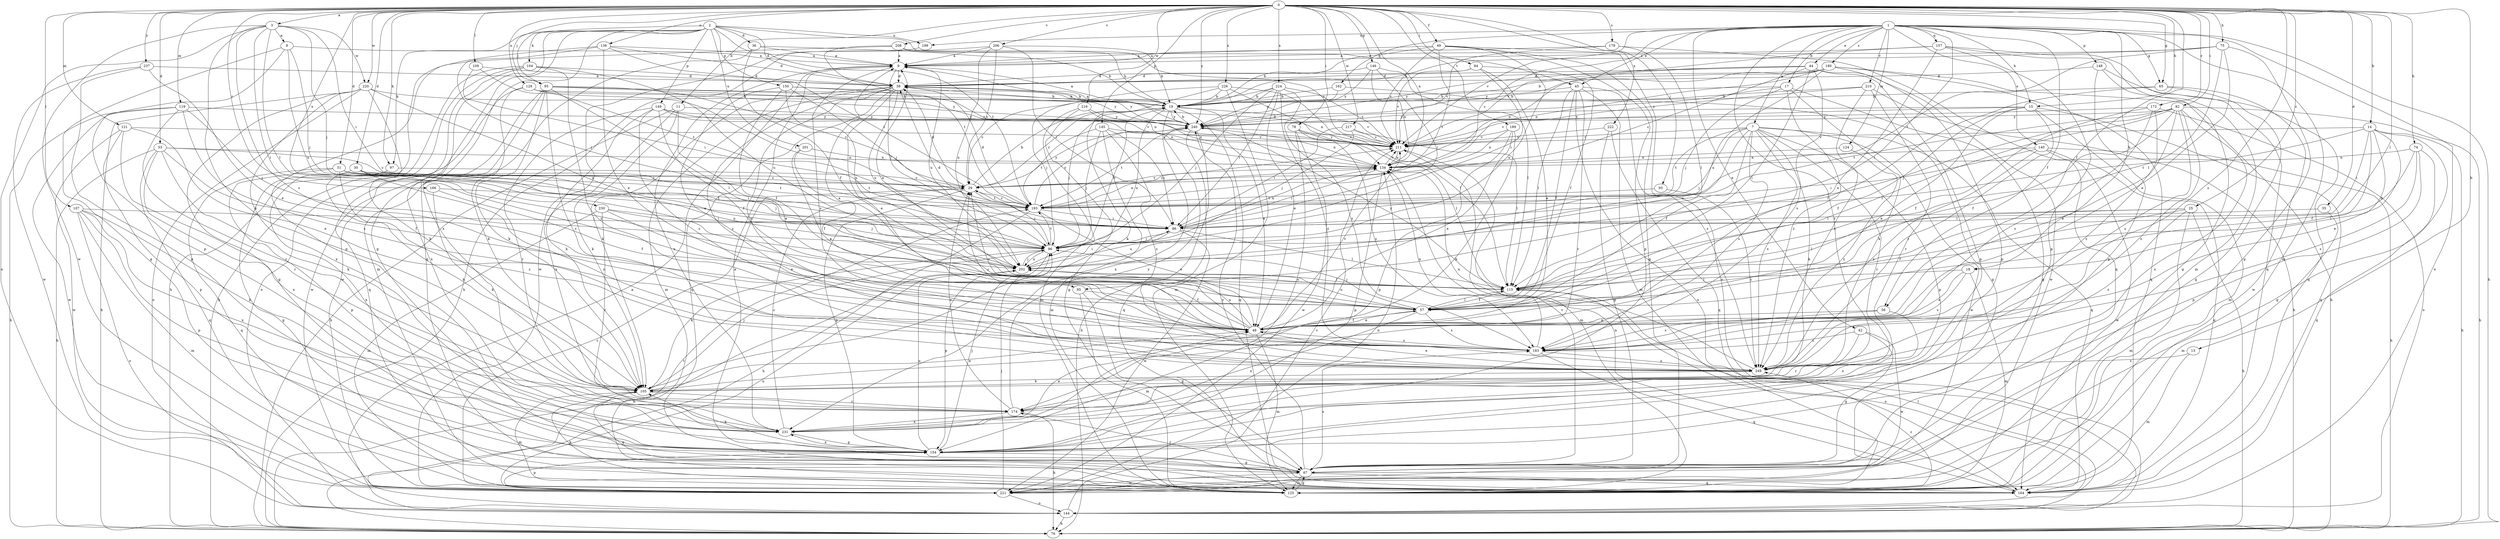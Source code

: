 strict digraph  {
0;
1;
2;
3;
7;
8;
9;
11;
13;
14;
15;
17;
18;
19;
25;
29;
30;
31;
33;
35;
36;
38;
42;
44;
45;
48;
49;
56;
57;
65;
67;
74;
75;
76;
78;
82;
84;
85;
86;
93;
95;
96;
97;
104;
105;
107;
109;
115;
119;
121;
124;
125;
129;
134;
136;
140;
144;
145;
146;
148;
149;
150;
154;
157;
162;
164;
166;
172;
174;
179;
180;
183;
189;
193;
199;
201;
202;
206;
208;
210;
211;
216;
217;
220;
221;
222;
224;
226;
230;
231;
237;
240;
249;
0 -> 3  [label=a];
0 -> 11  [label=b];
0 -> 13  [label=b];
0 -> 14  [label=b];
0 -> 15  [label=b];
0 -> 25  [label=c];
0 -> 30  [label=d];
0 -> 31  [label=d];
0 -> 33  [label=d];
0 -> 35  [label=d];
0 -> 49  [label=f];
0 -> 56  [label=f];
0 -> 65  [label=g];
0 -> 74  [label=h];
0 -> 75  [label=h];
0 -> 78  [label=i];
0 -> 82  [label=i];
0 -> 84  [label=i];
0 -> 93  [label=j];
0 -> 95  [label=j];
0 -> 97  [label=k];
0 -> 107  [label=l];
0 -> 109  [label=l];
0 -> 115  [label=l];
0 -> 119  [label=m];
0 -> 121  [label=m];
0 -> 129  [label=n];
0 -> 134  [label=n];
0 -> 136  [label=o];
0 -> 145  [label=p];
0 -> 146  [label=p];
0 -> 166  [label=r];
0 -> 172  [label=r];
0 -> 179  [label=s];
0 -> 189  [label=t];
0 -> 206  [label=v];
0 -> 208  [label=v];
0 -> 216  [label=w];
0 -> 217  [label=w];
0 -> 220  [label=w];
0 -> 222  [label=x];
0 -> 224  [label=x];
0 -> 226  [label=x];
0 -> 230  [label=x];
0 -> 237  [label=y];
0 -> 240  [label=y];
0 -> 249  [label=z];
1 -> 7  [label=a];
1 -> 15  [label=b];
1 -> 17  [label=b];
1 -> 18  [label=b];
1 -> 29  [label=c];
1 -> 42  [label=e];
1 -> 44  [label=e];
1 -> 45  [label=e];
1 -> 56  [label=f];
1 -> 65  [label=g];
1 -> 76  [label=h];
1 -> 85  [label=i];
1 -> 124  [label=m];
1 -> 125  [label=m];
1 -> 140  [label=o];
1 -> 144  [label=o];
1 -> 148  [label=p];
1 -> 157  [label=q];
1 -> 162  [label=q];
1 -> 174  [label=r];
1 -> 180  [label=s];
1 -> 199  [label=u];
1 -> 210  [label=v];
1 -> 211  [label=v];
2 -> 36  [label=d];
2 -> 38  [label=d];
2 -> 45  [label=e];
2 -> 67  [label=g];
2 -> 95  [label=j];
2 -> 97  [label=k];
2 -> 104  [label=k];
2 -> 149  [label=p];
2 -> 150  [label=p];
2 -> 164  [label=q];
2 -> 193  [label=t];
2 -> 199  [label=u];
2 -> 201  [label=u];
2 -> 231  [label=x];
3 -> 8  [label=a];
3 -> 85  [label=i];
3 -> 86  [label=i];
3 -> 96  [label=j];
3 -> 105  [label=k];
3 -> 115  [label=l];
3 -> 144  [label=o];
3 -> 183  [label=s];
3 -> 220  [label=w];
3 -> 221  [label=w];
7 -> 57  [label=f];
7 -> 96  [label=j];
7 -> 105  [label=k];
7 -> 154  [label=p];
7 -> 164  [label=q];
7 -> 174  [label=r];
7 -> 183  [label=s];
7 -> 193  [label=t];
7 -> 202  [label=u];
7 -> 211  [label=v];
7 -> 221  [label=w];
7 -> 249  [label=z];
8 -> 9  [label=a];
8 -> 67  [label=g];
8 -> 96  [label=j];
8 -> 154  [label=p];
8 -> 202  [label=u];
9 -> 38  [label=d];
9 -> 96  [label=j];
9 -> 183  [label=s];
9 -> 202  [label=u];
9 -> 231  [label=x];
11 -> 48  [label=e];
11 -> 76  [label=h];
11 -> 105  [label=k];
11 -> 231  [label=x];
11 -> 240  [label=y];
13 -> 125  [label=m];
13 -> 249  [label=z];
14 -> 18  [label=b];
14 -> 48  [label=e];
14 -> 57  [label=f];
14 -> 67  [label=g];
14 -> 76  [label=h];
14 -> 86  [label=i];
14 -> 193  [label=t];
14 -> 211  [label=v];
15 -> 48  [label=e];
15 -> 57  [label=f];
15 -> 125  [label=m];
15 -> 164  [label=q];
15 -> 211  [label=v];
15 -> 240  [label=y];
15 -> 249  [label=z];
17 -> 19  [label=b];
17 -> 67  [label=g];
17 -> 96  [label=j];
17 -> 105  [label=k];
17 -> 240  [label=y];
17 -> 249  [label=z];
18 -> 48  [label=e];
18 -> 115  [label=l];
18 -> 125  [label=m];
18 -> 183  [label=s];
19 -> 9  [label=a];
19 -> 29  [label=c];
19 -> 48  [label=e];
19 -> 96  [label=j];
19 -> 164  [label=q];
19 -> 202  [label=u];
19 -> 211  [label=v];
19 -> 231  [label=x];
19 -> 240  [label=y];
25 -> 57  [label=f];
25 -> 76  [label=h];
25 -> 86  [label=i];
25 -> 115  [label=l];
25 -> 125  [label=m];
25 -> 249  [label=z];
29 -> 19  [label=b];
29 -> 38  [label=d];
29 -> 96  [label=j];
29 -> 154  [label=p];
29 -> 193  [label=t];
29 -> 240  [label=y];
30 -> 29  [label=c];
30 -> 193  [label=t];
30 -> 202  [label=u];
30 -> 231  [label=x];
30 -> 249  [label=z];
31 -> 29  [label=c];
31 -> 86  [label=i];
31 -> 96  [label=j];
31 -> 154  [label=p];
31 -> 164  [label=q];
31 -> 193  [label=t];
31 -> 249  [label=z];
33 -> 29  [label=c];
33 -> 57  [label=f];
33 -> 76  [label=h];
33 -> 105  [label=k];
33 -> 134  [label=n];
33 -> 164  [label=q];
33 -> 231  [label=x];
35 -> 86  [label=i];
35 -> 125  [label=m];
36 -> 9  [label=a];
36 -> 19  [label=b];
36 -> 57  [label=f];
36 -> 125  [label=m];
38 -> 19  [label=b];
38 -> 48  [label=e];
38 -> 105  [label=k];
38 -> 125  [label=m];
38 -> 164  [label=q];
38 -> 183  [label=s];
38 -> 202  [label=u];
38 -> 240  [label=y];
38 -> 249  [label=z];
42 -> 67  [label=g];
42 -> 174  [label=r];
42 -> 183  [label=s];
42 -> 221  [label=w];
44 -> 29  [label=c];
44 -> 38  [label=d];
44 -> 115  [label=l];
44 -> 134  [label=n];
44 -> 154  [label=p];
44 -> 183  [label=s];
44 -> 221  [label=w];
44 -> 240  [label=y];
45 -> 19  [label=b];
45 -> 57  [label=f];
45 -> 115  [label=l];
45 -> 125  [label=m];
45 -> 144  [label=o];
45 -> 174  [label=r];
45 -> 249  [label=z];
48 -> 9  [label=a];
48 -> 29  [label=c];
48 -> 57  [label=f];
48 -> 125  [label=m];
48 -> 183  [label=s];
48 -> 202  [label=u];
48 -> 211  [label=v];
49 -> 9  [label=a];
49 -> 19  [label=b];
49 -> 67  [label=g];
49 -> 144  [label=o];
49 -> 154  [label=p];
49 -> 193  [label=t];
49 -> 202  [label=u];
49 -> 211  [label=v];
56 -> 48  [label=e];
56 -> 183  [label=s];
56 -> 231  [label=x];
57 -> 48  [label=e];
57 -> 96  [label=j];
57 -> 115  [label=l];
57 -> 183  [label=s];
57 -> 202  [label=u];
57 -> 231  [label=x];
65 -> 19  [label=b];
65 -> 57  [label=f];
65 -> 67  [label=g];
65 -> 221  [label=w];
67 -> 9  [label=a];
67 -> 125  [label=m];
67 -> 164  [label=q];
67 -> 174  [label=r];
67 -> 183  [label=s];
67 -> 211  [label=v];
67 -> 221  [label=w];
67 -> 240  [label=y];
74 -> 115  [label=l];
74 -> 134  [label=n];
74 -> 154  [label=p];
74 -> 164  [label=q];
74 -> 183  [label=s];
75 -> 9  [label=a];
75 -> 19  [label=b];
75 -> 48  [label=e];
75 -> 67  [label=g];
75 -> 115  [label=l];
75 -> 193  [label=t];
78 -> 115  [label=l];
78 -> 183  [label=s];
78 -> 211  [label=v];
78 -> 221  [label=w];
78 -> 231  [label=x];
82 -> 48  [label=e];
82 -> 57  [label=f];
82 -> 76  [label=h];
82 -> 96  [label=j];
82 -> 115  [label=l];
82 -> 183  [label=s];
82 -> 193  [label=t];
82 -> 231  [label=x];
82 -> 240  [label=y];
82 -> 249  [label=z];
84 -> 38  [label=d];
84 -> 48  [label=e];
84 -> 57  [label=f];
84 -> 86  [label=i];
84 -> 211  [label=v];
85 -> 57  [label=f];
85 -> 67  [label=g];
85 -> 125  [label=m];
86 -> 96  [label=j];
86 -> 115  [label=l];
86 -> 134  [label=n];
86 -> 202  [label=u];
86 -> 221  [label=w];
93 -> 193  [label=t];
93 -> 249  [label=z];
95 -> 19  [label=b];
95 -> 29  [label=c];
95 -> 105  [label=k];
95 -> 115  [label=l];
95 -> 211  [label=v];
95 -> 221  [label=w];
95 -> 231  [label=x];
95 -> 240  [label=y];
95 -> 249  [label=z];
96 -> 19  [label=b];
96 -> 38  [label=d];
96 -> 105  [label=k];
96 -> 154  [label=p];
96 -> 193  [label=t];
96 -> 202  [label=u];
97 -> 29  [label=c];
97 -> 67  [label=g];
97 -> 105  [label=k];
104 -> 38  [label=d];
104 -> 76  [label=h];
104 -> 144  [label=o];
104 -> 202  [label=u];
104 -> 221  [label=w];
104 -> 249  [label=z];
105 -> 48  [label=e];
105 -> 96  [label=j];
105 -> 125  [label=m];
105 -> 164  [label=q];
105 -> 174  [label=r];
107 -> 86  [label=i];
107 -> 105  [label=k];
107 -> 125  [label=m];
107 -> 144  [label=o];
107 -> 154  [label=p];
107 -> 231  [label=x];
109 -> 38  [label=d];
109 -> 86  [label=i];
109 -> 193  [label=t];
115 -> 9  [label=a];
115 -> 57  [label=f];
115 -> 144  [label=o];
115 -> 240  [label=y];
119 -> 76  [label=h];
119 -> 96  [label=j];
119 -> 174  [label=r];
119 -> 183  [label=s];
119 -> 221  [label=w];
119 -> 240  [label=y];
121 -> 48  [label=e];
121 -> 154  [label=p];
121 -> 174  [label=r];
121 -> 211  [label=v];
121 -> 221  [label=w];
124 -> 134  [label=n];
124 -> 249  [label=z];
125 -> 67  [label=g];
125 -> 105  [label=k];
125 -> 249  [label=z];
129 -> 19  [label=b];
129 -> 105  [label=k];
129 -> 164  [label=q];
129 -> 193  [label=t];
129 -> 240  [label=y];
134 -> 29  [label=c];
134 -> 86  [label=i];
134 -> 154  [label=p];
134 -> 211  [label=v];
136 -> 9  [label=a];
136 -> 38  [label=d];
136 -> 48  [label=e];
136 -> 76  [label=h];
136 -> 96  [label=j];
136 -> 193  [label=t];
140 -> 76  [label=h];
140 -> 86  [label=i];
140 -> 134  [label=n];
140 -> 164  [label=q];
140 -> 221  [label=w];
140 -> 249  [label=z];
144 -> 9  [label=a];
144 -> 76  [label=h];
144 -> 115  [label=l];
144 -> 193  [label=t];
144 -> 211  [label=v];
145 -> 86  [label=i];
145 -> 96  [label=j];
145 -> 125  [label=m];
145 -> 193  [label=t];
145 -> 211  [label=v];
145 -> 249  [label=z];
146 -> 38  [label=d];
146 -> 86  [label=i];
146 -> 115  [label=l];
146 -> 134  [label=n];
146 -> 240  [label=y];
148 -> 38  [label=d];
148 -> 67  [label=g];
148 -> 154  [label=p];
148 -> 164  [label=q];
149 -> 57  [label=f];
149 -> 105  [label=k];
149 -> 134  [label=n];
149 -> 174  [label=r];
149 -> 183  [label=s];
149 -> 211  [label=v];
149 -> 240  [label=y];
150 -> 19  [label=b];
150 -> 48  [label=e];
150 -> 57  [label=f];
150 -> 86  [label=i];
150 -> 134  [label=n];
150 -> 202  [label=u];
154 -> 67  [label=g];
154 -> 96  [label=j];
154 -> 105  [label=k];
154 -> 202  [label=u];
154 -> 231  [label=x];
157 -> 9  [label=a];
157 -> 48  [label=e];
157 -> 125  [label=m];
157 -> 154  [label=p];
157 -> 164  [label=q];
157 -> 211  [label=v];
162 -> 19  [label=b];
162 -> 67  [label=g];
162 -> 240  [label=y];
164 -> 134  [label=n];
166 -> 57  [label=f];
166 -> 105  [label=k];
166 -> 193  [label=t];
172 -> 57  [label=f];
172 -> 144  [label=o];
172 -> 183  [label=s];
172 -> 240  [label=y];
172 -> 249  [label=z];
174 -> 29  [label=c];
174 -> 76  [label=h];
174 -> 231  [label=x];
174 -> 240  [label=y];
179 -> 9  [label=a];
179 -> 115  [label=l];
179 -> 164  [label=q];
179 -> 211  [label=v];
180 -> 19  [label=b];
180 -> 38  [label=d];
180 -> 76  [label=h];
180 -> 134  [label=n];
180 -> 154  [label=p];
180 -> 164  [label=q];
180 -> 202  [label=u];
180 -> 240  [label=y];
183 -> 29  [label=c];
183 -> 134  [label=n];
183 -> 164  [label=q];
183 -> 249  [label=z];
189 -> 48  [label=e];
189 -> 105  [label=k];
189 -> 134  [label=n];
189 -> 154  [label=p];
189 -> 211  [label=v];
193 -> 29  [label=c];
193 -> 38  [label=d];
193 -> 48  [label=e];
193 -> 76  [label=h];
193 -> 86  [label=i];
193 -> 134  [label=n];
193 -> 211  [label=v];
193 -> 240  [label=y];
199 -> 221  [label=w];
201 -> 48  [label=e];
201 -> 57  [label=f];
201 -> 134  [label=n];
202 -> 76  [label=h];
202 -> 86  [label=i];
202 -> 96  [label=j];
202 -> 115  [label=l];
206 -> 9  [label=a];
206 -> 19  [label=b];
206 -> 29  [label=c];
206 -> 76  [label=h];
206 -> 86  [label=i];
206 -> 202  [label=u];
208 -> 9  [label=a];
208 -> 19  [label=b];
208 -> 154  [label=p];
208 -> 193  [label=t];
208 -> 211  [label=v];
210 -> 19  [label=b];
210 -> 76  [label=h];
210 -> 174  [label=r];
210 -> 211  [label=v];
210 -> 249  [label=z];
211 -> 38  [label=d];
211 -> 125  [label=m];
211 -> 134  [label=n];
216 -> 67  [label=g];
216 -> 125  [label=m];
216 -> 134  [label=n];
216 -> 240  [label=y];
217 -> 86  [label=i];
217 -> 96  [label=j];
217 -> 115  [label=l];
217 -> 211  [label=v];
220 -> 19  [label=b];
220 -> 67  [label=g];
220 -> 76  [label=h];
220 -> 105  [label=k];
220 -> 144  [label=o];
220 -> 202  [label=u];
220 -> 231  [label=x];
221 -> 29  [label=c];
221 -> 96  [label=j];
221 -> 134  [label=n];
221 -> 144  [label=o];
221 -> 154  [label=p];
221 -> 202  [label=u];
222 -> 67  [label=g];
222 -> 164  [label=q];
222 -> 211  [label=v];
224 -> 19  [label=b];
224 -> 29  [label=c];
224 -> 48  [label=e];
224 -> 86  [label=i];
224 -> 96  [label=j];
224 -> 183  [label=s];
224 -> 211  [label=v];
224 -> 249  [label=z];
226 -> 19  [label=b];
226 -> 96  [label=j];
226 -> 105  [label=k];
226 -> 115  [label=l];
226 -> 125  [label=m];
226 -> 134  [label=n];
230 -> 48  [label=e];
230 -> 86  [label=i];
230 -> 96  [label=j];
230 -> 125  [label=m];
230 -> 174  [label=r];
231 -> 29  [label=c];
231 -> 48  [label=e];
231 -> 154  [label=p];
237 -> 38  [label=d];
237 -> 48  [label=e];
237 -> 154  [label=p];
237 -> 221  [label=w];
240 -> 9  [label=a];
240 -> 19  [label=b];
240 -> 76  [label=h];
240 -> 134  [label=n];
240 -> 164  [label=q];
240 -> 193  [label=t];
240 -> 211  [label=v];
249 -> 48  [label=e];
249 -> 105  [label=k];
249 -> 134  [label=n];
}
